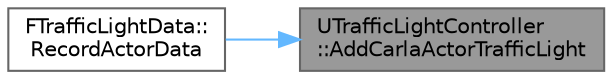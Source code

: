 digraph "UTrafficLightController::AddCarlaActorTrafficLight"
{
 // INTERACTIVE_SVG=YES
 // LATEX_PDF_SIZE
  bgcolor="transparent";
  edge [fontname=Helvetica,fontsize=10,labelfontname=Helvetica,labelfontsize=10];
  node [fontname=Helvetica,fontsize=10,shape=box,height=0.2,width=0.4];
  rankdir="RL";
  Node1 [id="Node000001",label="UTrafficLightController\l::AddCarlaActorTrafficLight",height=0.2,width=0.4,color="gray40", fillcolor="grey60", style="filled", fontcolor="black",tooltip=" "];
  Node1 -> Node2 [id="edge1_Node000001_Node000002",dir="back",color="steelblue1",style="solid",tooltip=" "];
  Node2 [id="Node000002",label="FTrafficLightData::\lRecordActorData",height=0.2,width=0.4,color="grey40", fillcolor="white", style="filled",URL="$d5/d59/classFTrafficLightData.html#ad4af02d345b937e8985f7b7138f34701",tooltip=" "];
}
